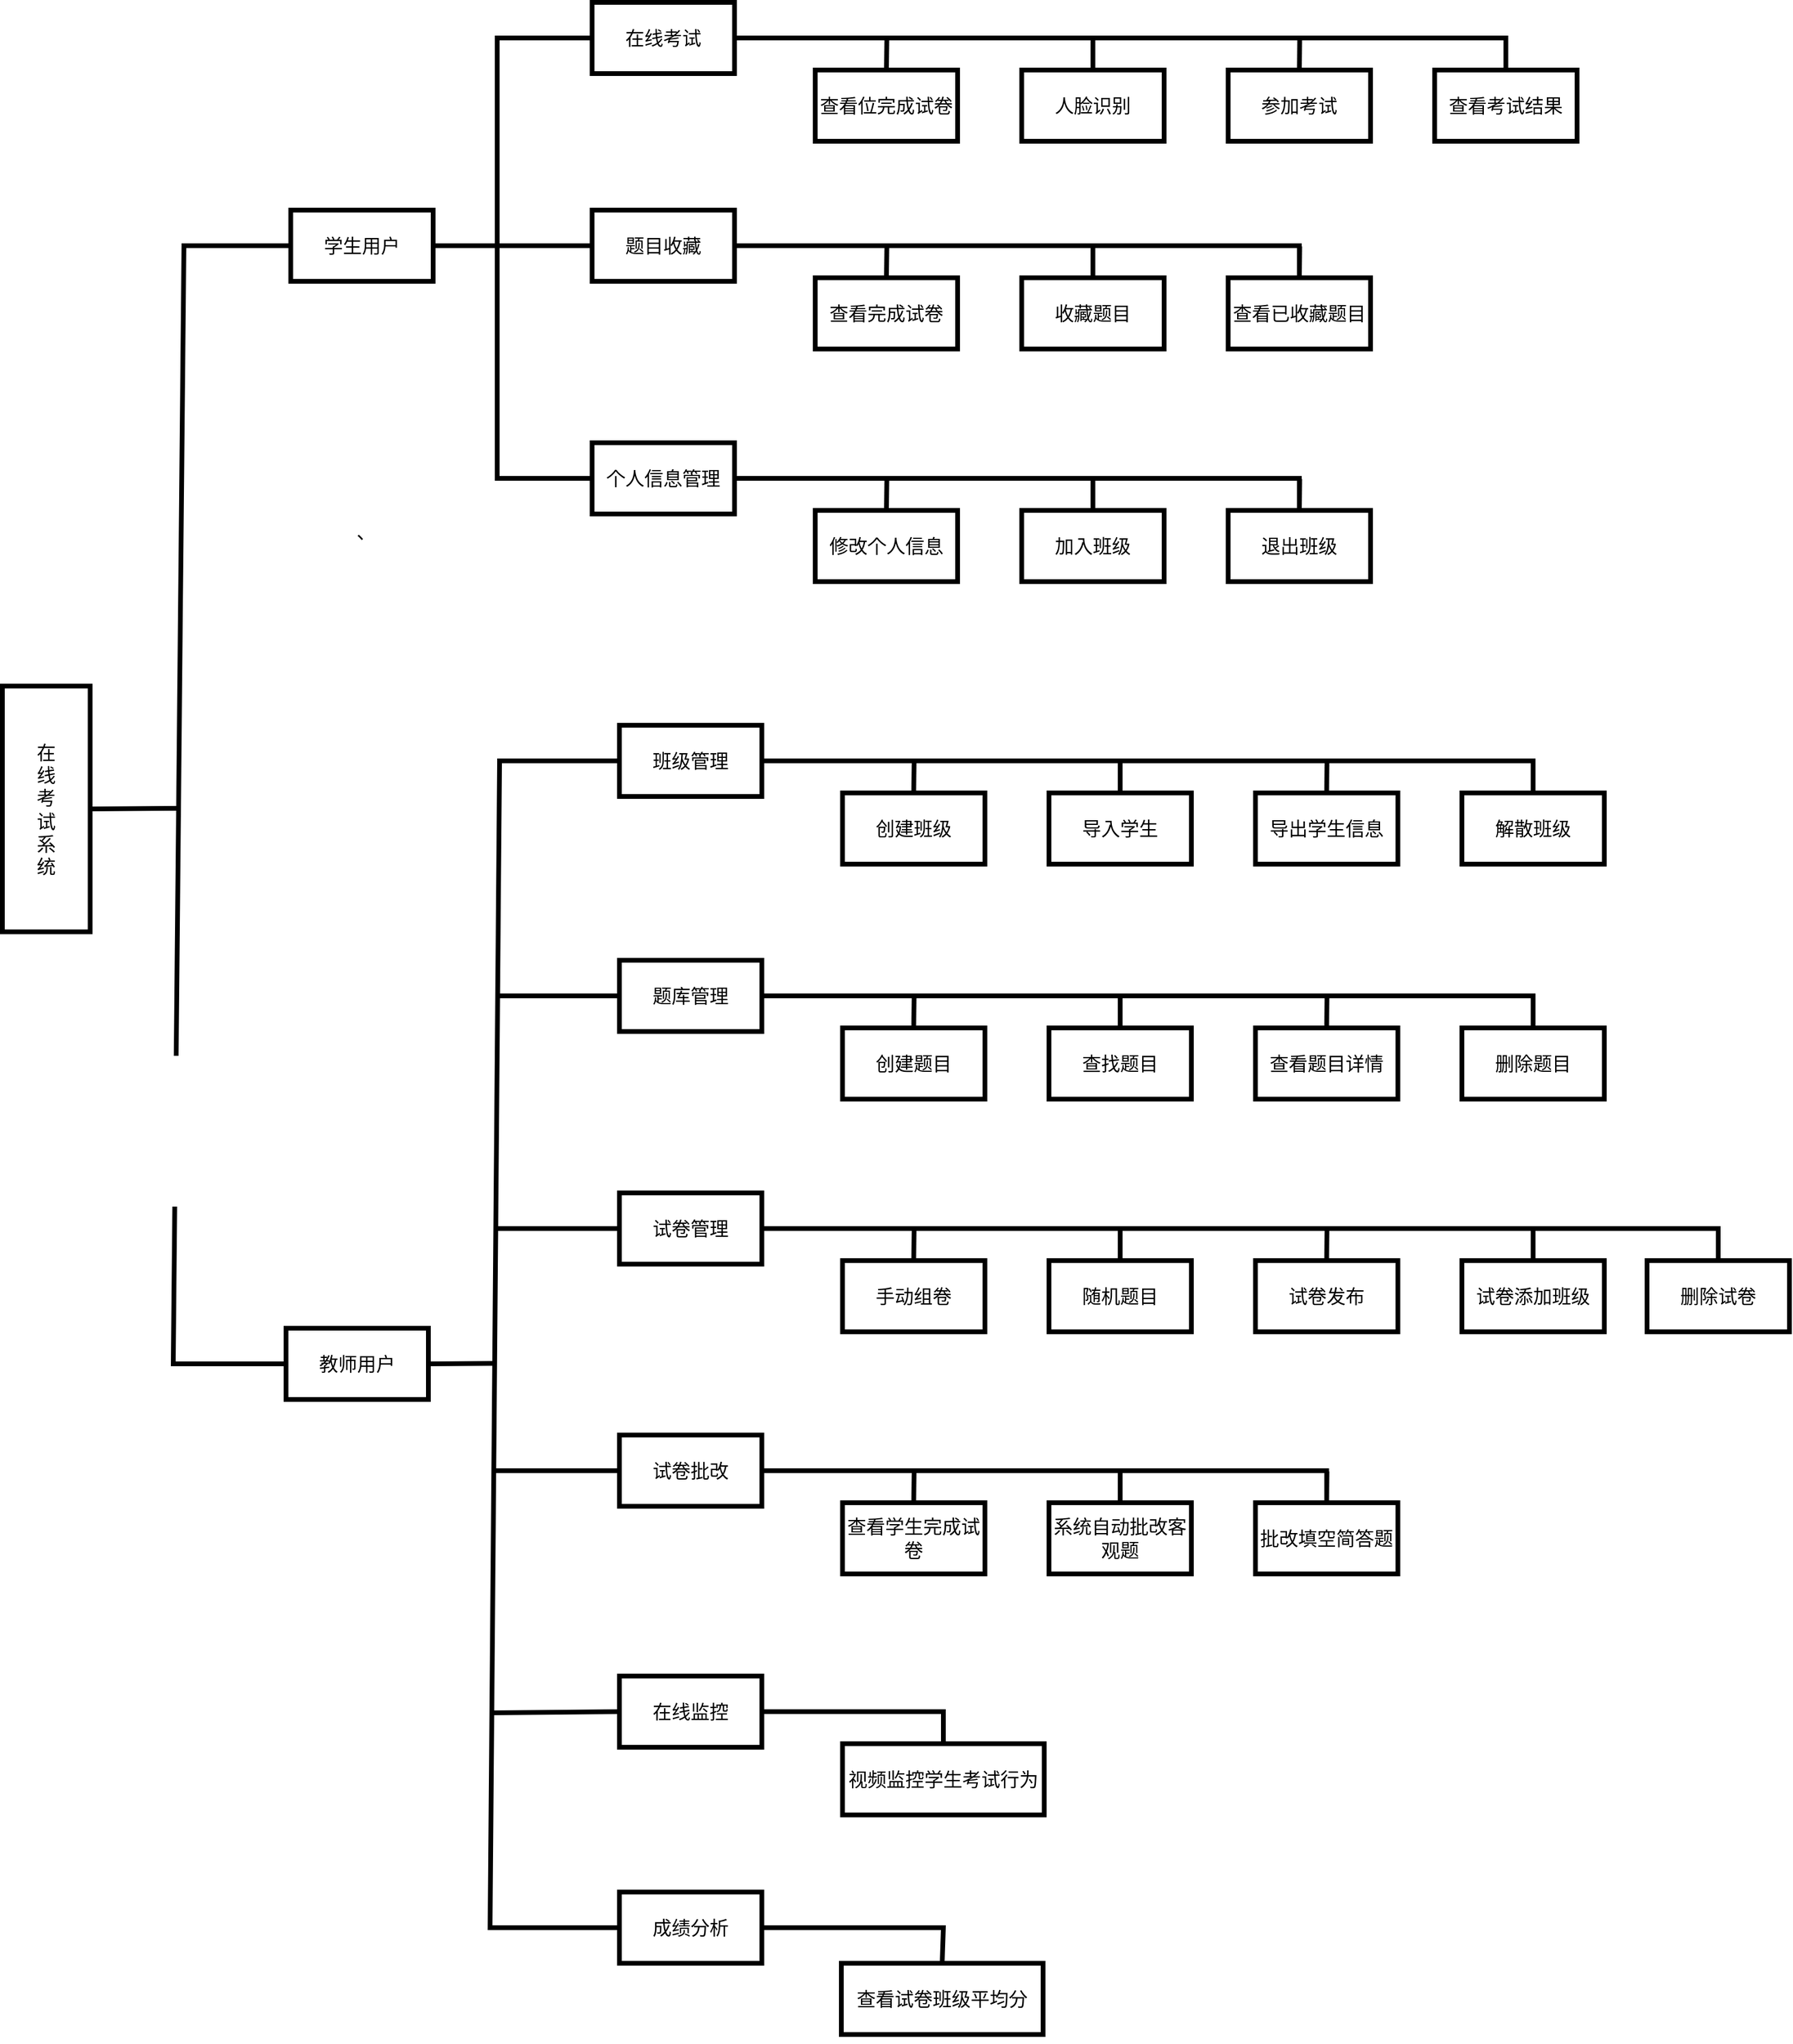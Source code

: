 <mxfile scale="20" border="20">
    <diagram id="CX3G9Xh7dB3GCvSDx5av" name="第 1 页">
        <mxGraphModel dx="2689" dy="1724" grid="0" gridSize="10" guides="1" tooltips="1" connect="1" arrows="1" fold="1" page="1" pageScale="1" pageWidth="1169" pageHeight="827" background="#ffffff" math="0" shadow="0">
            <root>
                <mxCell id="0"/>
                <mxCell id="1" parent="0"/>
                <mxCell id="317" style="edgeStyle=none;rounded=0;html=1;exitX=1;exitY=0.5;exitDx=0;exitDy=0;strokeColor=#000000;strokeWidth=4;fontSize=16;fontColor=#000000;startArrow=none;startFill=0;endArrow=none;endFill=0;" parent="1" source="27" edge="1">
                    <mxGeometry relative="1" as="geometry">
                        <mxPoint x="-1010.299" y="537" as="targetPoint"/>
                    </mxGeometry>
                </mxCell>
                <mxCell id="27" value="&lt;font style=&quot;font-size: 16px;&quot;&gt;在&lt;br style=&quot;font-size: 16px;&quot;&gt;线&lt;br style=&quot;font-size: 16px;&quot;&gt;考&lt;br style=&quot;font-size: 16px;&quot;&gt;试&lt;br style=&quot;font-size: 16px;&quot;&gt;系&lt;br style=&quot;font-size: 16px;&quot;&gt;统&lt;/font&gt;" style="rounded=0;whiteSpace=wrap;html=1;fontColor=#000000;strokeWidth=4;fontSize=16;" parent="1" vertex="1">
                    <mxGeometry x="-1158" y="434" width="74" height="207" as="geometry"/>
                </mxCell>
                <mxCell id="145" value="&lt;p style=&quot;font-size: 16px;&quot;&gt;&lt;font style=&quot;font-size: 16px;&quot;&gt;、&lt;/font&gt;&lt;/p&gt;" style="text;html=1;align=center;verticalAlign=middle;resizable=0;points=[];autosize=1;strokeColor=none;fillColor=none;fontColor=#000000;strokeWidth=4;fontSize=16;" parent="1" vertex="1">
                    <mxGeometry x="-869" y="272" width="34" height="63" as="geometry"/>
                </mxCell>
                <mxCell id="206" style="edgeStyle=none;rounded=0;html=1;exitX=1;exitY=0.5;exitDx=0;exitDy=0;entryX=0;entryY=0.5;entryDx=0;entryDy=0;strokeColor=#000000;fontSize=16;fontColor=#000000;startArrow=none;startFill=0;endArrow=none;endFill=0;strokeWidth=4;" parent="1" source="147" target="171" edge="1">
                    <mxGeometry relative="1" as="geometry"/>
                </mxCell>
                <mxCell id="313" style="edgeStyle=none;rounded=0;html=1;exitX=0;exitY=0.5;exitDx=0;exitDy=0;entryX=0;entryY=0.5;entryDx=0;entryDy=0;strokeColor=#000000;fontSize=16;fontColor=#000000;startArrow=none;startFill=0;endArrow=none;endFill=0;strokeWidth=4;" parent="1" source="147" target="148" edge="1">
                    <mxGeometry relative="1" as="geometry">
                        <Array as="points">
                            <mxPoint x="-1005" y="63"/>
                            <mxPoint x="-1014" y="1005"/>
                        </Array>
                    </mxGeometry>
                </mxCell>
                <mxCell id="147" value="学生用户" style="rounded=0;whiteSpace=wrap;html=1;fontColor=#000000;strokeWidth=4;fontSize=16;" parent="1" vertex="1">
                    <mxGeometry x="-915" y="33" width="120" height="60" as="geometry"/>
                </mxCell>
                <mxCell id="316" style="edgeStyle=none;rounded=0;html=1;exitX=1;exitY=0.5;exitDx=0;exitDy=0;strokeColor=#000000;strokeWidth=4;fontSize=16;fontColor=#000000;startArrow=none;startFill=0;endArrow=none;endFill=0;" parent="1" source="148" edge="1">
                    <mxGeometry relative="1" as="geometry">
                        <mxPoint x="-744.531" y="1004.571" as="targetPoint"/>
                    </mxGeometry>
                </mxCell>
                <mxCell id="148" value="教师用户" style="rounded=0;whiteSpace=wrap;html=1;fontColor=#000000;strokeWidth=4;fontSize=16;" parent="1" vertex="1">
                    <mxGeometry x="-919" y="975" width="120" height="60" as="geometry"/>
                </mxCell>
                <mxCell id="169" value="" style="group;fontColor=#000000;strokeWidth=4;fontSize=16;" parent="1" vertex="1" connectable="0">
                    <mxGeometry x="-661" y="229" width="830" height="117" as="geometry"/>
                </mxCell>
                <mxCell id="196" style="edgeStyle=none;rounded=0;html=1;exitX=1;exitY=0.5;exitDx=0;exitDy=0;entryX=0.5;entryY=0;entryDx=0;entryDy=0;strokeColor=#000000;fontSize=16;fontColor=#000000;startArrow=none;startFill=0;endArrow=none;endFill=0;strokeWidth=4;" parent="169" source="151" target="159" edge="1">
                    <mxGeometry relative="1" as="geometry">
                        <Array as="points">
                            <mxPoint x="596" y="30"/>
                        </Array>
                    </mxGeometry>
                </mxCell>
                <mxCell id="151" value="个人信息管理" style="rounded=0;whiteSpace=wrap;html=1;fontColor=#000000;strokeWidth=4;fontSize=16;" parent="169" vertex="1">
                    <mxGeometry width="120" height="60" as="geometry"/>
                </mxCell>
                <mxCell id="163" style="edgeStyle=none;rounded=0;html=1;exitX=0.5;exitY=0;exitDx=0;exitDy=0;strokeColor=#000000;fontSize=16;fontColor=#000000;startArrow=none;startFill=0;endArrow=none;endFill=0;strokeWidth=4;" parent="169" source="157" edge="1">
                    <mxGeometry relative="1" as="geometry">
                        <mxPoint x="248.353" y="30.195" as="targetPoint"/>
                    </mxGeometry>
                </mxCell>
                <mxCell id="157" value="修改个人信息" style="rounded=0;whiteSpace=wrap;html=1;fontColor=#000000;strokeWidth=4;fontSize=16;" parent="169" vertex="1">
                    <mxGeometry x="188" y="57" width="120" height="60" as="geometry"/>
                </mxCell>
                <mxCell id="166" style="edgeStyle=none;rounded=0;html=1;exitX=0.5;exitY=0;exitDx=0;exitDy=0;strokeColor=#000000;fontSize=16;fontColor=#000000;startArrow=none;startFill=0;endArrow=none;endFill=0;strokeWidth=4;" parent="169" source="158" edge="1">
                    <mxGeometry relative="1" as="geometry">
                        <mxPoint x="422" y="29.824" as="targetPoint"/>
                    </mxGeometry>
                </mxCell>
                <mxCell id="158" value="加入班级" style="rounded=0;whiteSpace=wrap;html=1;fontColor=#000000;strokeWidth=4;fontSize=16;" parent="169" vertex="1">
                    <mxGeometry x="362" y="57" width="120" height="60" as="geometry"/>
                </mxCell>
                <mxCell id="168" style="edgeStyle=none;rounded=0;html=1;exitX=0.5;exitY=0;exitDx=0;exitDy=0;strokeColor=#000000;fontSize=16;fontColor=#000000;startArrow=none;startFill=0;endArrow=none;endFill=0;strokeWidth=4;" parent="169" source="159" edge="1">
                    <mxGeometry relative="1" as="geometry">
                        <mxPoint x="596.286" y="30.618" as="targetPoint"/>
                    </mxGeometry>
                </mxCell>
                <mxCell id="159" value="退出班级" style="rounded=0;whiteSpace=wrap;html=1;fontColor=#000000;strokeWidth=4;fontSize=16;" parent="169" vertex="1">
                    <mxGeometry x="536" y="57" width="120" height="60" as="geometry"/>
                </mxCell>
                <mxCell id="170" value="" style="group;fontColor=#000000;strokeWidth=4;fontSize=16;" parent="1" vertex="1" connectable="0">
                    <mxGeometry x="-661" y="33" width="830" height="117" as="geometry"/>
                </mxCell>
                <mxCell id="171" value="题目收藏" style="rounded=0;whiteSpace=wrap;html=1;fontColor=#000000;strokeWidth=4;fontSize=16;" parent="170" vertex="1">
                    <mxGeometry width="120" height="60" as="geometry"/>
                </mxCell>
                <mxCell id="172" style="edgeStyle=none;rounded=0;html=1;exitX=0.5;exitY=0;exitDx=0;exitDy=0;strokeColor=#000000;fontSize=16;fontColor=#000000;startArrow=none;startFill=0;endArrow=none;endFill=0;strokeWidth=4;" parent="170" source="173" edge="1">
                    <mxGeometry relative="1" as="geometry">
                        <mxPoint x="248.353" y="30.195" as="targetPoint"/>
                    </mxGeometry>
                </mxCell>
                <mxCell id="173" value="查看完成试卷" style="rounded=0;whiteSpace=wrap;html=1;fontColor=#000000;strokeWidth=4;fontSize=16;" parent="170" vertex="1">
                    <mxGeometry x="188" y="57" width="120" height="60" as="geometry"/>
                </mxCell>
                <mxCell id="174" style="edgeStyle=none;rounded=0;html=1;exitX=0.5;exitY=0;exitDx=0;exitDy=0;strokeColor=#000000;fontSize=16;fontColor=#000000;startArrow=none;startFill=0;endArrow=none;endFill=0;strokeWidth=4;" parent="170" source="175" edge="1">
                    <mxGeometry relative="1" as="geometry">
                        <mxPoint x="422" y="29.824" as="targetPoint"/>
                    </mxGeometry>
                </mxCell>
                <mxCell id="175" value="收藏题目" style="rounded=0;whiteSpace=wrap;html=1;fontColor=#000000;strokeWidth=4;fontSize=16;" parent="170" vertex="1">
                    <mxGeometry x="362" y="57" width="120" height="60" as="geometry"/>
                </mxCell>
                <mxCell id="176" style="edgeStyle=none;rounded=0;html=1;exitX=0.5;exitY=0;exitDx=0;exitDy=0;strokeColor=#000000;fontSize=16;fontColor=#000000;startArrow=none;startFill=0;endArrow=none;endFill=0;strokeWidth=4;" parent="170" source="177" edge="1">
                    <mxGeometry relative="1" as="geometry">
                        <mxPoint x="596.286" y="30.618" as="targetPoint"/>
                    </mxGeometry>
                </mxCell>
                <mxCell id="177" value="查看已收藏题目" style="rounded=0;whiteSpace=wrap;html=1;fontColor=#000000;strokeWidth=4;fontSize=16;" parent="170" vertex="1">
                    <mxGeometry x="536" y="57" width="120" height="60" as="geometry"/>
                </mxCell>
                <mxCell id="181" style="edgeStyle=none;rounded=0;html=1;exitX=1;exitY=0.5;exitDx=0;exitDy=0;strokeColor=#000000;fontSize=16;fontColor=#000000;startArrow=none;startFill=0;endArrow=none;endFill=0;entryX=0.5;entryY=0;entryDx=0;entryDy=0;strokeWidth=4;" parent="170" source="171" target="177" edge="1">
                    <mxGeometry relative="1" as="geometry">
                        <mxPoint x="598.017" y="31" as="targetPoint"/>
                        <Array as="points">
                            <mxPoint x="596" y="30"/>
                        </Array>
                    </mxGeometry>
                </mxCell>
                <mxCell id="182" value="" style="group;fontColor=#000000;strokeWidth=4;fontSize=16;" parent="1" vertex="1" connectable="0">
                    <mxGeometry x="-661" y="-142" width="830" height="117" as="geometry"/>
                </mxCell>
                <mxCell id="183" value="在线考试" style="rounded=0;whiteSpace=wrap;html=1;fontColor=#000000;strokeWidth=4;fontSize=16;" parent="182" vertex="1">
                    <mxGeometry width="120" height="60" as="geometry"/>
                </mxCell>
                <mxCell id="184" style="edgeStyle=none;rounded=0;html=1;exitX=0.5;exitY=0;exitDx=0;exitDy=0;strokeColor=#000000;fontSize=16;fontColor=#000000;startArrow=none;startFill=0;endArrow=none;endFill=0;strokeWidth=4;" parent="182" source="185" edge="1">
                    <mxGeometry relative="1" as="geometry">
                        <mxPoint x="248.353" y="30.195" as="targetPoint"/>
                    </mxGeometry>
                </mxCell>
                <mxCell id="185" value="查看位完成试卷" style="rounded=0;whiteSpace=wrap;html=1;fontColor=#000000;strokeWidth=4;fontSize=16;" parent="182" vertex="1">
                    <mxGeometry x="188" y="57" width="120" height="60" as="geometry"/>
                </mxCell>
                <mxCell id="186" style="edgeStyle=none;rounded=0;html=1;exitX=0.5;exitY=0;exitDx=0;exitDy=0;strokeColor=#000000;fontSize=16;fontColor=#000000;startArrow=none;startFill=0;endArrow=none;endFill=0;strokeWidth=4;" parent="182" source="187" edge="1">
                    <mxGeometry relative="1" as="geometry">
                        <mxPoint x="422" y="29.824" as="targetPoint"/>
                    </mxGeometry>
                </mxCell>
                <mxCell id="187" value="人脸识别" style="rounded=0;whiteSpace=wrap;html=1;fontColor=#000000;strokeWidth=4;fontSize=16;" parent="182" vertex="1">
                    <mxGeometry x="362" y="57" width="120" height="60" as="geometry"/>
                </mxCell>
                <mxCell id="188" style="edgeStyle=none;rounded=0;html=1;exitX=0.5;exitY=0;exitDx=0;exitDy=0;strokeColor=#000000;fontSize=16;fontColor=#000000;startArrow=none;startFill=0;endArrow=none;endFill=0;strokeWidth=4;" parent="182" source="189" edge="1">
                    <mxGeometry relative="1" as="geometry">
                        <mxPoint x="596.286" y="30.618" as="targetPoint"/>
                    </mxGeometry>
                </mxCell>
                <mxCell id="189" value="参加考试" style="rounded=0;whiteSpace=wrap;html=1;fontColor=#000000;strokeWidth=4;fontSize=16;" parent="182" vertex="1">
                    <mxGeometry x="536" y="57" width="120" height="60" as="geometry"/>
                </mxCell>
                <mxCell id="190" value="查看考试结果" style="rounded=0;whiteSpace=wrap;html=1;fontColor=#000000;strokeWidth=4;fontSize=16;" parent="182" vertex="1">
                    <mxGeometry x="710" y="57" width="120" height="60" as="geometry"/>
                </mxCell>
                <mxCell id="191" style="edgeStyle=none;html=1;exitX=1;exitY=0.5;exitDx=0;exitDy=0;entryX=0.5;entryY=0;entryDx=0;entryDy=0;fontSize=16;fontColor=#000000;rounded=0;strokeColor=#000000;startArrow=none;startFill=0;endArrow=none;endFill=0;strokeWidth=4;" parent="182" source="183" target="190" edge="1">
                    <mxGeometry relative="1" as="geometry">
                        <Array as="points">
                            <mxPoint x="770" y="30"/>
                        </Array>
                    </mxGeometry>
                </mxCell>
                <mxCell id="207" style="edgeStyle=none;rounded=0;html=1;exitX=0;exitY=0.5;exitDx=0;exitDy=0;entryX=0;entryY=0.5;entryDx=0;entryDy=0;strokeColor=#000000;fontSize=16;fontColor=#000000;startArrow=none;startFill=0;endArrow=none;endFill=0;strokeWidth=4;" parent="1" source="183" target="151" edge="1">
                    <mxGeometry relative="1" as="geometry">
                        <Array as="points">
                            <mxPoint x="-741" y="-112"/>
                            <mxPoint x="-741" y="62"/>
                            <mxPoint x="-741" y="259"/>
                        </Array>
                    </mxGeometry>
                </mxCell>
                <mxCell id="212" value="" style="group;fontColor=#000000;strokeWidth=4;fontSize=16;" parent="1" vertex="1" connectable="0">
                    <mxGeometry x="-638" y="467" width="830" height="117" as="geometry"/>
                </mxCell>
                <mxCell id="213" value="班级管理" style="rounded=0;whiteSpace=wrap;html=1;fontColor=#000000;strokeWidth=4;fontSize=16;" parent="212" vertex="1">
                    <mxGeometry width="120" height="60" as="geometry"/>
                </mxCell>
                <mxCell id="214" style="edgeStyle=none;rounded=0;html=1;exitX=0.5;exitY=0;exitDx=0;exitDy=0;strokeColor=#000000;fontSize=16;fontColor=#000000;startArrow=none;startFill=0;endArrow=none;endFill=0;strokeWidth=4;" parent="212" source="215" edge="1">
                    <mxGeometry relative="1" as="geometry">
                        <mxPoint x="248.353" y="30.195" as="targetPoint"/>
                    </mxGeometry>
                </mxCell>
                <mxCell id="215" value="创建班级" style="rounded=0;whiteSpace=wrap;html=1;fontColor=#000000;strokeWidth=4;fontSize=16;" parent="212" vertex="1">
                    <mxGeometry x="188" y="57" width="120" height="60" as="geometry"/>
                </mxCell>
                <mxCell id="216" style="edgeStyle=none;rounded=0;html=1;exitX=0.5;exitY=0;exitDx=0;exitDy=0;strokeColor=#000000;fontSize=16;fontColor=#000000;startArrow=none;startFill=0;endArrow=none;endFill=0;strokeWidth=4;" parent="212" source="217" edge="1">
                    <mxGeometry relative="1" as="geometry">
                        <mxPoint x="422" y="29.824" as="targetPoint"/>
                    </mxGeometry>
                </mxCell>
                <mxCell id="217" value="导入学生" style="rounded=0;whiteSpace=wrap;html=1;fontColor=#000000;strokeWidth=4;fontSize=16;" parent="212" vertex="1">
                    <mxGeometry x="362" y="57" width="120" height="60" as="geometry"/>
                </mxCell>
                <mxCell id="218" style="edgeStyle=none;rounded=0;html=1;exitX=0.5;exitY=0;exitDx=0;exitDy=0;strokeColor=#000000;fontSize=16;fontColor=#000000;startArrow=none;startFill=0;endArrow=none;endFill=0;strokeWidth=4;" parent="212" source="219" edge="1">
                    <mxGeometry relative="1" as="geometry">
                        <mxPoint x="596.286" y="30.618" as="targetPoint"/>
                    </mxGeometry>
                </mxCell>
                <mxCell id="219" value="导出学生信息" style="rounded=0;whiteSpace=wrap;html=1;fontColor=#000000;strokeWidth=4;fontSize=16;" parent="212" vertex="1">
                    <mxGeometry x="536" y="57" width="120" height="60" as="geometry"/>
                </mxCell>
                <mxCell id="220" value="解散班级" style="rounded=0;whiteSpace=wrap;html=1;fontColor=#000000;strokeWidth=4;fontSize=16;" parent="212" vertex="1">
                    <mxGeometry x="710" y="57" width="120" height="60" as="geometry"/>
                </mxCell>
                <mxCell id="221" style="edgeStyle=none;html=1;exitX=1;exitY=0.5;exitDx=0;exitDy=0;entryX=0.5;entryY=0;entryDx=0;entryDy=0;fontSize=16;fontColor=#000000;rounded=0;strokeColor=#000000;startArrow=none;startFill=0;endArrow=none;endFill=0;strokeWidth=4;" parent="212" source="213" target="220" edge="1">
                    <mxGeometry relative="1" as="geometry">
                        <Array as="points">
                            <mxPoint x="770" y="30"/>
                        </Array>
                    </mxGeometry>
                </mxCell>
                <mxCell id="222" value="" style="group;fontColor=#000000;strokeWidth=4;fontSize=16;" parent="1" vertex="1" connectable="0">
                    <mxGeometry x="-638" y="665" width="830" height="117" as="geometry"/>
                </mxCell>
                <mxCell id="223" value="题库管理" style="rounded=0;whiteSpace=wrap;html=1;fontColor=#000000;strokeWidth=4;fontSize=16;" parent="222" vertex="1">
                    <mxGeometry width="120" height="60" as="geometry"/>
                </mxCell>
                <mxCell id="224" style="edgeStyle=none;rounded=0;html=1;exitX=0.5;exitY=0;exitDx=0;exitDy=0;strokeColor=#000000;fontSize=16;fontColor=#000000;startArrow=none;startFill=0;endArrow=none;endFill=0;strokeWidth=4;" parent="222" source="225" edge="1">
                    <mxGeometry relative="1" as="geometry">
                        <mxPoint x="248.353" y="30.195" as="targetPoint"/>
                    </mxGeometry>
                </mxCell>
                <mxCell id="225" value="创建题目" style="rounded=0;whiteSpace=wrap;html=1;fontColor=#000000;strokeWidth=4;fontSize=16;" parent="222" vertex="1">
                    <mxGeometry x="188" y="57" width="120" height="60" as="geometry"/>
                </mxCell>
                <mxCell id="226" style="edgeStyle=none;rounded=0;html=1;exitX=0.5;exitY=0;exitDx=0;exitDy=0;strokeColor=#000000;fontSize=16;fontColor=#000000;startArrow=none;startFill=0;endArrow=none;endFill=0;strokeWidth=4;" parent="222" source="227" edge="1">
                    <mxGeometry relative="1" as="geometry">
                        <mxPoint x="422" y="29.824" as="targetPoint"/>
                    </mxGeometry>
                </mxCell>
                <mxCell id="227" value="查找题目" style="rounded=0;whiteSpace=wrap;html=1;fontColor=#000000;strokeWidth=4;fontSize=16;" parent="222" vertex="1">
                    <mxGeometry x="362" y="57" width="120" height="60" as="geometry"/>
                </mxCell>
                <mxCell id="228" style="edgeStyle=none;rounded=0;html=1;exitX=0.5;exitY=0;exitDx=0;exitDy=0;strokeColor=#000000;fontSize=16;fontColor=#000000;startArrow=none;startFill=0;endArrow=none;endFill=0;strokeWidth=4;" parent="222" source="229" edge="1">
                    <mxGeometry relative="1" as="geometry">
                        <mxPoint x="596.286" y="30.618" as="targetPoint"/>
                    </mxGeometry>
                </mxCell>
                <mxCell id="229" value="查看题目详情" style="rounded=0;whiteSpace=wrap;html=1;fontColor=#000000;strokeWidth=4;fontSize=16;" parent="222" vertex="1">
                    <mxGeometry x="536" y="57" width="120" height="60" as="geometry"/>
                </mxCell>
                <mxCell id="230" value="删除题目" style="rounded=0;whiteSpace=wrap;html=1;fontColor=#000000;strokeWidth=4;fontSize=16;" parent="222" vertex="1">
                    <mxGeometry x="710" y="57" width="120" height="60" as="geometry"/>
                </mxCell>
                <mxCell id="231" style="edgeStyle=none;html=1;exitX=1;exitY=0.5;exitDx=0;exitDy=0;entryX=0.5;entryY=0;entryDx=0;entryDy=0;fontSize=16;fontColor=#000000;rounded=0;strokeColor=#000000;startArrow=none;startFill=0;endArrow=none;endFill=0;strokeWidth=4;" parent="222" source="223" target="230" edge="1">
                    <mxGeometry relative="1" as="geometry">
                        <Array as="points">
                            <mxPoint x="770" y="30"/>
                        </Array>
                    </mxGeometry>
                </mxCell>
                <mxCell id="232" value="" style="group;fontColor=#000000;strokeWidth=4;fontSize=16;" parent="1" vertex="1" connectable="0">
                    <mxGeometry x="-638" y="861" width="830" height="117" as="geometry"/>
                </mxCell>
                <mxCell id="233" value="试卷管理" style="rounded=0;whiteSpace=wrap;html=1;fontColor=#000000;strokeWidth=4;fontSize=16;" parent="232" vertex="1">
                    <mxGeometry width="120" height="60" as="geometry"/>
                </mxCell>
                <mxCell id="234" style="edgeStyle=none;rounded=0;html=1;exitX=0.5;exitY=0;exitDx=0;exitDy=0;strokeColor=#000000;fontSize=16;fontColor=#000000;startArrow=none;startFill=0;endArrow=none;endFill=0;strokeWidth=4;" parent="232" source="235" edge="1">
                    <mxGeometry relative="1" as="geometry">
                        <mxPoint x="248.353" y="30.195" as="targetPoint"/>
                    </mxGeometry>
                </mxCell>
                <mxCell id="235" value="手动组卷" style="rounded=0;whiteSpace=wrap;html=1;fontColor=#000000;strokeWidth=4;fontSize=16;" parent="232" vertex="1">
                    <mxGeometry x="188" y="57" width="120" height="60" as="geometry"/>
                </mxCell>
                <mxCell id="236" style="edgeStyle=none;rounded=0;html=1;exitX=0.5;exitY=0;exitDx=0;exitDy=0;strokeColor=#000000;fontSize=16;fontColor=#000000;startArrow=none;startFill=0;endArrow=none;endFill=0;strokeWidth=4;" parent="232" source="237" edge="1">
                    <mxGeometry relative="1" as="geometry">
                        <mxPoint x="422" y="29.824" as="targetPoint"/>
                    </mxGeometry>
                </mxCell>
                <mxCell id="237" value="随机题目" style="rounded=0;whiteSpace=wrap;html=1;fontColor=#000000;strokeWidth=4;fontSize=16;" parent="232" vertex="1">
                    <mxGeometry x="362" y="57" width="120" height="60" as="geometry"/>
                </mxCell>
                <mxCell id="238" style="edgeStyle=none;rounded=0;html=1;exitX=0.5;exitY=0;exitDx=0;exitDy=0;strokeColor=#000000;fontSize=16;fontColor=#000000;startArrow=none;startFill=0;endArrow=none;endFill=0;strokeWidth=4;" parent="232" source="239" edge="1">
                    <mxGeometry relative="1" as="geometry">
                        <mxPoint x="596.286" y="30.618" as="targetPoint"/>
                    </mxGeometry>
                </mxCell>
                <mxCell id="239" value="试卷发布" style="rounded=0;whiteSpace=wrap;html=1;fontColor=#000000;strokeWidth=4;fontSize=16;" parent="232" vertex="1">
                    <mxGeometry x="536" y="57" width="120" height="60" as="geometry"/>
                </mxCell>
                <mxCell id="240" value="试卷添加班级" style="rounded=0;whiteSpace=wrap;html=1;fontColor=#000000;strokeWidth=4;fontSize=16;" parent="232" vertex="1">
                    <mxGeometry x="710" y="57" width="120" height="60" as="geometry"/>
                </mxCell>
                <mxCell id="241" style="edgeStyle=none;html=1;exitX=1;exitY=0.5;exitDx=0;exitDy=0;entryX=0.5;entryY=0;entryDx=0;entryDy=0;fontSize=16;fontColor=#000000;rounded=0;strokeColor=#000000;startArrow=none;startFill=0;endArrow=none;endFill=0;strokeWidth=4;" parent="232" source="233" target="240" edge="1">
                    <mxGeometry relative="1" as="geometry">
                        <Array as="points">
                            <mxPoint x="770" y="30"/>
                        </Array>
                    </mxGeometry>
                </mxCell>
                <mxCell id="264" value="删除试卷" style="whiteSpace=wrap;html=1;fontSize=16;fontColor=#000000;strokeWidth=4;" parent="1" vertex="1">
                    <mxGeometry x="228" y="918" width="120" height="60" as="geometry"/>
                </mxCell>
                <mxCell id="265" style="edgeStyle=none;rounded=0;html=1;exitX=1;exitY=0.5;exitDx=0;exitDy=0;entryX=0.5;entryY=0;entryDx=0;entryDy=0;strokeColor=#000000;fontSize=16;fontColor=#000000;startArrow=none;startFill=0;endArrow=none;endFill=0;strokeWidth=4;" parent="1" source="233" target="264" edge="1">
                    <mxGeometry relative="1" as="geometry">
                        <Array as="points">
                            <mxPoint x="288" y="891"/>
                        </Array>
                    </mxGeometry>
                </mxCell>
                <mxCell id="284" style="edgeStyle=none;rounded=0;html=1;exitX=1;exitY=0.5;exitDx=0;exitDy=0;entryX=0.5;entryY=0;entryDx=0;entryDy=0;strokeColor=#000000;fontSize=16;fontColor=#000000;startArrow=none;startFill=0;endArrow=none;endFill=0;strokeWidth=4;" parent="1" source="285" target="291" edge="1">
                    <mxGeometry relative="1" as="geometry">
                        <Array as="points">
                            <mxPoint x="-42" y="1095"/>
                        </Array>
                    </mxGeometry>
                </mxCell>
                <mxCell id="310" style="edgeStyle=none;rounded=0;html=1;exitX=0;exitY=0.5;exitDx=0;exitDy=0;strokeColor=#000000;fontSize=16;fontColor=#000000;startArrow=none;startFill=0;endArrow=none;endFill=0;strokeWidth=4;" parent="1" source="285" edge="1">
                    <mxGeometry relative="1" as="geometry">
                        <mxPoint x="-743.316" y="1095" as="targetPoint"/>
                    </mxGeometry>
                </mxCell>
                <mxCell id="285" value="试卷批改" style="rounded=0;whiteSpace=wrap;html=1;fontColor=#000000;strokeWidth=4;fontSize=16;" parent="1" vertex="1">
                    <mxGeometry x="-638" y="1065" width="120" height="60" as="geometry"/>
                </mxCell>
                <mxCell id="286" style="edgeStyle=none;rounded=0;html=1;exitX=0.5;exitY=0;exitDx=0;exitDy=0;strokeColor=#000000;fontSize=16;fontColor=#000000;startArrow=none;startFill=0;endArrow=none;endFill=0;strokeWidth=4;" parent="1" source="287" edge="1">
                    <mxGeometry relative="1" as="geometry">
                        <mxPoint x="-389.647" y="1095.195" as="targetPoint"/>
                    </mxGeometry>
                </mxCell>
                <mxCell id="287" value="查看学生完成试卷" style="rounded=0;whiteSpace=wrap;html=1;fontColor=#000000;strokeWidth=4;fontSize=16;" parent="1" vertex="1">
                    <mxGeometry x="-450" y="1122" width="120" height="60" as="geometry"/>
                </mxCell>
                <mxCell id="288" style="edgeStyle=none;rounded=0;html=1;exitX=0.5;exitY=0;exitDx=0;exitDy=0;strokeColor=#000000;fontSize=16;fontColor=#000000;startArrow=none;startFill=0;endArrow=none;endFill=0;strokeWidth=4;" parent="1" source="289" edge="1">
                    <mxGeometry relative="1" as="geometry">
                        <mxPoint x="-216" y="1094.824" as="targetPoint"/>
                    </mxGeometry>
                </mxCell>
                <mxCell id="289" value="系统自动批改客观题" style="rounded=0;whiteSpace=wrap;html=1;fontColor=#000000;strokeWidth=4;fontSize=16;" parent="1" vertex="1">
                    <mxGeometry x="-276" y="1122" width="120" height="60" as="geometry"/>
                </mxCell>
                <mxCell id="290" style="edgeStyle=none;rounded=0;html=1;exitX=0.5;exitY=0;exitDx=0;exitDy=0;strokeColor=#000000;fontSize=16;fontColor=#000000;startArrow=none;startFill=0;endArrow=none;endFill=0;strokeWidth=4;" parent="1" source="291" edge="1">
                    <mxGeometry relative="1" as="geometry">
                        <mxPoint x="-41.714" y="1095.618" as="targetPoint"/>
                    </mxGeometry>
                </mxCell>
                <mxCell id="291" value="批改填空简答题" style="rounded=0;whiteSpace=wrap;html=1;fontColor=#000000;strokeWidth=4;fontSize=16;" parent="1" vertex="1">
                    <mxGeometry x="-102" y="1122" width="120" height="60" as="geometry"/>
                </mxCell>
                <mxCell id="302" value="" style="group;fontColor=#000000;strokeWidth=4;fontSize=16;" parent="1" vertex="1" connectable="0">
                    <mxGeometry x="-638" y="1268" width="358" height="117" as="geometry"/>
                </mxCell>
                <mxCell id="267" value="在线监控" style="rounded=0;whiteSpace=wrap;html=1;fontColor=#000000;strokeWidth=4;fontSize=16;" parent="302" vertex="1">
                    <mxGeometry width="120" height="60" as="geometry"/>
                </mxCell>
                <mxCell id="269" value="视频监控学生考试行为" style="rounded=0;whiteSpace=wrap;html=1;fontColor=#000000;strokeWidth=4;fontSize=16;" parent="302" vertex="1">
                    <mxGeometry x="188" y="57" width="170" height="60" as="geometry"/>
                </mxCell>
                <mxCell id="279" style="edgeStyle=none;rounded=0;html=1;exitX=1;exitY=0.5;exitDx=0;exitDy=0;entryX=0.5;entryY=0;entryDx=0;entryDy=0;strokeColor=#000000;fontSize=16;fontColor=#000000;startArrow=none;startFill=0;endArrow=none;endFill=0;strokeWidth=4;" parent="302" source="267" target="269" edge="1">
                    <mxGeometry relative="1" as="geometry">
                        <Array as="points">
                            <mxPoint x="273" y="30"/>
                        </Array>
                    </mxGeometry>
                </mxCell>
                <mxCell id="303" value="" style="group;fontColor=#000000;strokeWidth=4;fontSize=16;" parent="1" vertex="1" connectable="0">
                    <mxGeometry x="-661" y="1460" width="358" height="117" as="geometry"/>
                </mxCell>
                <mxCell id="304" value="成绩分析" style="rounded=0;whiteSpace=wrap;html=1;fontColor=#000000;strokeWidth=4;fontSize=16;" parent="303" vertex="1">
                    <mxGeometry x="23" y="-10" width="120" height="60" as="geometry"/>
                </mxCell>
                <mxCell id="305" value="查看试卷班级平均分" style="rounded=0;whiteSpace=wrap;html=1;fontColor=#000000;strokeWidth=4;fontSize=16;" parent="303" vertex="1">
                    <mxGeometry x="210" y="50" width="170" height="60" as="geometry"/>
                </mxCell>
                <mxCell id="306" style="edgeStyle=none;rounded=0;html=1;exitX=1;exitY=0.5;exitDx=0;exitDy=0;entryX=0.5;entryY=0;entryDx=0;entryDy=0;strokeColor=#000000;fontSize=16;fontColor=#000000;startArrow=none;startFill=0;endArrow=none;endFill=0;strokeWidth=4;" parent="303" source="304" target="305" edge="1">
                    <mxGeometry relative="1" as="geometry">
                        <Array as="points">
                            <mxPoint x="296" y="20"/>
                        </Array>
                        <mxPoint x="296" y="47" as="targetPoint"/>
                    </mxGeometry>
                </mxCell>
                <mxCell id="307" style="edgeStyle=none;rounded=0;html=1;exitX=0;exitY=0.5;exitDx=0;exitDy=0;entryX=0;entryY=0.5;entryDx=0;entryDy=0;strokeColor=#000000;fontSize=16;fontColor=#000000;startArrow=none;startFill=0;endArrow=none;endFill=0;strokeWidth=4;" parent="1" source="213" target="304" edge="1">
                    <mxGeometry relative="1" as="geometry">
                        <Array as="points">
                            <mxPoint x="-739" y="497"/>
                            <mxPoint x="-747" y="1480"/>
                        </Array>
                    </mxGeometry>
                </mxCell>
                <mxCell id="308" style="edgeStyle=none;rounded=0;html=1;exitX=0;exitY=0.5;exitDx=0;exitDy=0;strokeColor=#000000;fontSize=16;fontColor=#000000;startArrow=none;startFill=0;endArrow=none;endFill=0;strokeWidth=4;" parent="1" source="223" edge="1">
                    <mxGeometry relative="1" as="geometry">
                        <mxPoint x="-739.983" y="695" as="targetPoint"/>
                    </mxGeometry>
                </mxCell>
                <mxCell id="309" style="edgeStyle=none;rounded=0;html=1;exitX=0;exitY=0.5;exitDx=0;exitDy=0;strokeColor=#000000;fontSize=16;fontColor=#000000;startArrow=none;startFill=0;endArrow=none;endFill=0;strokeWidth=4;" parent="1" source="233" edge="1">
                    <mxGeometry relative="1" as="geometry">
                        <mxPoint x="-741.094" y="891" as="targetPoint"/>
                    </mxGeometry>
                </mxCell>
                <mxCell id="311" style="edgeStyle=none;rounded=0;html=1;exitX=0;exitY=0.5;exitDx=0;exitDy=0;strokeColor=#000000;fontSize=16;fontColor=#000000;startArrow=none;startFill=0;endArrow=none;endFill=0;strokeWidth=4;" parent="1" source="267" edge="1">
                    <mxGeometry relative="1" as="geometry">
                        <mxPoint x="-744.427" y="1299" as="targetPoint"/>
                    </mxGeometry>
                </mxCell>
            </root>
        </mxGraphModel>
    </diagram>
</mxfile>
